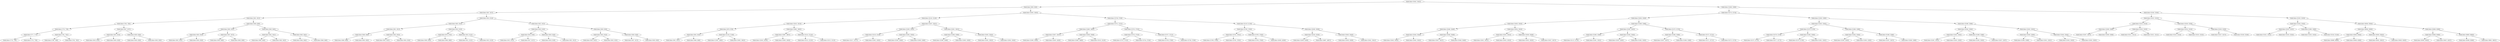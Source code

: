 digraph G{
1917939228 [label="Node{data=[5042, 5042]}"]
1917939228 -> 682865026
682865026 [label="Node{data=[930, 930]}"]
682865026 -> 1072017651
1072017651 [label="Node{data=[847, 847]}"]
1072017651 -> 476865690
476865690 [label="Node{data=[831, 831]}"]
476865690 -> 1706350725
1706350725 [label="Node{data=[783, 783]}"]
1706350725 -> 1346259472
1346259472 [label="Node{data=[779, 779]}"]
1346259472 -> 1120803532
1120803532 [label="Node{data=[777, 777]}"]
1120803532 -> 1031401147
1031401147 [label="Node{data=[776, 776]}"]
1120803532 -> 2127198561
2127198561 [label="Node{data=[778, 778]}"]
1346259472 -> 1552339554
1552339554 [label="Node{data=[781, 781]}"]
1552339554 -> 1856813892
1856813892 [label="Node{data=[780, 780]}"]
1552339554 -> 483560476
483560476 [label="Node{data=[782, 782]}"]
1706350725 -> 838795158
838795158 [label="Node{data=[827, 827]}"]
838795158 -> 1535192585
1535192585 [label="Node{data=[825, 825]}"]
1535192585 -> 1358743718
1358743718 [label="Node{data=[816, 816]}"]
1535192585 -> 1489378505
1489378505 [label="Node{data=[826, 826]}"]
838795158 -> 503466504
503466504 [label="Node{data=[829, 829]}"]
503466504 -> 1285676711
1285676711 [label="Node{data=[828, 828]}"]
503466504 -> 2058262125
2058262125 [label="Node{data=[830, 830]}"]
476865690 -> 308739493
308739493 [label="Node{data=[839, 839]}"]
308739493 -> 507029483
507029483 [label="Node{data=[835, 835]}"]
507029483 -> 1546524269
1546524269 [label="Node{data=[833, 833]}"]
1546524269 -> 1388183163
1388183163 [label="Node{data=[832, 832]}"]
1546524269 -> 1997781596
1997781596 [label="Node{data=[834, 834]}"]
507029483 -> 751787178
751787178 [label="Node{data=[837, 837]}"]
751787178 -> 8305184
8305184 [label="Node{data=[836, 836]}"]
751787178 -> 1024316018
1024316018 [label="Node{data=[838, 838]}"]
308739493 -> 1470516949
1470516949 [label="Node{data=[843, 843]}"]
1470516949 -> 31089287
31089287 [label="Node{data=[841, 841]}"]
31089287 -> 1954576166
1954576166 [label="Node{data=[840, 840]}"]
31089287 -> 659404166
659404166 [label="Node{data=[842, 842]}"]
1470516949 -> 1123587932
1123587932 [label="Node{data=[845, 845]}"]
1123587932 -> 283384798
283384798 [label="Node{data=[844, 844]}"]
1123587932 -> 1730832291
1730832291 [label="Node{data=[846, 846]}"]
1072017651 -> 755048261
755048261 [label="Node{data=[914, 914]}"]
755048261 -> 725954510
725954510 [label="Node{data=[855, 855]}"]
725954510 -> 458226579
458226579 [label="Node{data=[851, 851]}"]
458226579 -> 804032550
804032550 [label="Node{data=[849, 849]}"]
804032550 -> 171067817
171067817 [label="Node{data=[848, 848]}"]
804032550 -> 134954110
134954110 [label="Node{data=[850, 850]}"]
458226579 -> 1828511119
1828511119 [label="Node{data=[853, 853]}"]
1828511119 -> 660213142
660213142 [label="Node{data=[852, 852]}"]
1828511119 -> 1060992981
1060992981 [label="Node{data=[854, 854]}"]
725954510 -> 1845777536
1845777536 [label="Node{data=[910, 910]}"]
1845777536 -> 1679752298
1679752298 [label="Node{data=[874, 874]}"]
1679752298 -> 333409218
333409218 [label="Node{data=[856, 856]}"]
1679752298 -> 1200108979
1200108979 [label="Node{data=[909, 909]}"]
1845777536 -> 199547286
199547286 [label="Node{data=[912, 912]}"]
199547286 -> 403343660
403343660 [label="Node{data=[911, 911]}"]
199547286 -> 1885565076
1885565076 [label="Node{data=[913, 913]}"]
755048261 -> 1992353414
1992353414 [label="Node{data=[922, 922]}"]
1992353414 -> 1539680673
1539680673 [label="Node{data=[918, 918]}"]
1539680673 -> 399116316
399116316 [label="Node{data=[916, 916]}"]
399116316 -> 2093366689
2093366689 [label="Node{data=[915, 915]}"]
399116316 -> 222494825
222494825 [label="Node{data=[917, 917]}"]
1539680673 -> 2075998401
2075998401 [label="Node{data=[920, 920]}"]
2075998401 -> 1013990722
1013990722 [label="Node{data=[919, 919]}"]
2075998401 -> 1905675352
1905675352 [label="Node{data=[921, 921]}"]
1992353414 -> 1682131531
1682131531 [label="Node{data=[926, 926]}"]
1682131531 -> 1982471474
1982471474 [label="Node{data=[924, 924]}"]
1982471474 -> 1213074656
1213074656 [label="Node{data=[923, 923]}"]
1982471474 -> 192507197
192507197 [label="Node{data=[925, 925]}"]
1682131531 -> 1972793099
1972793099 [label="Node{data=[928, 928]}"]
1972793099 -> 1408450310
1408450310 [label="Node{data=[927, 927]}"]
1972793099 -> 1801588884
1801588884 [label="Node{data=[929, 929]}"]
682865026 -> 733124672
733124672 [label="Node{data=[3305, 3305]}"]
733124672 -> 1830437898
1830437898 [label="Node{data=[3216, 3216]}"]
1830437898 -> 668683680
668683680 [label="Node{data=[2610, 2610]}"]
668683680 -> 1556483967
1556483967 [label="Node{data=[978, 978]}"]
1556483967 -> 1661594687
1661594687 [label="Node{data=[932, 932]}"]
1661594687 -> 1552735808
1552735808 [label="Node{data=[931, 931]}"]
1661594687 -> 558313020
558313020 [label="Node{data=[948, 948]}"]
1556483967 -> 1301700764
1301700764 [label="Node{data=[2126, 2126]}"]
1301700764 -> 1632769285
1632769285 [label="Node{data=[1395, 1395]}"]
1301700764 -> 1528211889
1528211889 [label="Node{data=[2602, 2602]}"]
668683680 -> 1127762465
1127762465 [label="Node{data=[3062, 3062]}"]
1127762465 -> 1028931674
1028931674 [label="Node{data=[2897, 2897]}"]
1028931674 -> 1289715912
1289715912 [label="Node{data=[2618, 2618]}"]
1028931674 -> 585823171
585823171 [label="Node{data=[2930, 2930]}"]
1127762465 -> 595778813
595778813 [label="Node{data=[3214, 3214]}"]
595778813 -> 1011555911
1011555911 [label="Node{data=[3213, 3213]}"]
595778813 -> 203559110
203559110 [label="Node{data=[3215, 3215]}"]
1830437898 -> 2032373354
2032373354 [label="Node{data=[3297, 3297]}"]
2032373354 -> 1282658439
1282658439 [label="Node{data=[3293, 3293]}"]
1282658439 -> 674121320
674121320 [label="Node{data=[3218, 3218]}"]
674121320 -> 882300811
882300811 [label="Node{data=[3217, 3217]}"]
674121320 -> 1369657261
1369657261 [label="Node{data=[3292, 3292]}"]
1282658439 -> 59132662
59132662 [label="Node{data=[3295, 3295]}"]
59132662 -> 1497453032
1497453032 [label="Node{data=[3294, 3294]}"]
59132662 -> 1533669316
1533669316 [label="Node{data=[3296, 3296]}"]
2032373354 -> 276565283
276565283 [label="Node{data=[3301, 3301]}"]
276565283 -> 563880992
563880992 [label="Node{data=[3299, 3299]}"]
563880992 -> 1921122282
1921122282 [label="Node{data=[3298, 3298]}"]
563880992 -> 1711421873
1711421873 [label="Node{data=[3300, 3300]}"]
276565283 -> 384251207
384251207 [label="Node{data=[3303, 3303]}"]
384251207 -> 1452981919
1452981919 [label="Node{data=[3302, 3302]}"]
384251207 -> 723084553
723084553 [label="Node{data=[3304, 3304]}"]
733124672 -> 1554058858
1554058858 [label="Node{data=[3759, 3759]}"]
1554058858 -> 1933792692
1933792692 [label="Node{data=[3751, 3751]}"]
1933792692 -> 1890480901
1890480901 [label="Node{data=[3463, 3463]}"]
1890480901 -> 285176116
285176116 [label="Node{data=[3307, 3307]}"]
285176116 -> 1157230367
1157230367 [label="Node{data=[3306, 3306]}"]
285176116 -> 763296961
763296961 [label="Node{data=[3430, 3430]}"]
1890480901 -> 785093680
785093680 [label="Node{data=[3509, 3509]}"]
785093680 -> 1171662348
1171662348 [label="Node{data=[3480, 3480]}"]
785093680 -> 1323083966
1323083966 [label="Node{data=[3510, 3510]}"]
1933792692 -> 345951568
345951568 [label="Node{data=[3755, 3755]}"]
345951568 -> 1711710695
1711710695 [label="Node{data=[3753, 3753]}"]
1711710695 -> 311692653
311692653 [label="Node{data=[3752, 3752]}"]
1711710695 -> 967233241
967233241 [label="Node{data=[3754, 3754]}"]
345951568 -> 1529897200
1529897200 [label="Node{data=[3757, 3757]}"]
1529897200 -> 141224936
141224936 [label="Node{data=[3756, 3756]}"]
1529897200 -> 975659245
975659245 [label="Node{data=[3758, 3758]}"]
1554058858 -> 897102198
897102198 [label="Node{data=[4116, 4116]}"]
897102198 -> 1830252745
1830252745 [label="Node{data=[3763, 3763]}"]
1830252745 -> 855503656
855503656 [label="Node{data=[3761, 3761]}"]
855503656 -> 870112658
870112658 [label="Node{data=[3760, 3760]}"]
855503656 -> 1130310046
1130310046 [label="Node{data=[3762, 3762]}"]
1830252745 -> 362317828
362317828 [label="Node{data=[3765, 3765]}"]
362317828 -> 1210146092
1210146092 [label="Node{data=[3764, 3764]}"]
362317828 -> 499399159
499399159 [label="Node{data=[4059, 4059]}"]
897102198 -> 661516296
661516296 [label="Node{data=[5038, 5038]}"]
661516296 -> 1986303049
1986303049 [label="Node{data=[4230, 4230]}"]
1986303049 -> 879652756
879652756 [label="Node{data=[4206, 4206]}"]
1986303049 -> 140112751
140112751 [label="Node{data=[4987, 4987]}"]
661516296 -> 1081917404
1081917404 [label="Node{data=[5040, 5040]}"]
1081917404 -> 317238598
317238598 [label="Node{data=[5039, 5039]}"]
1081917404 -> 1430090304
1430090304 [label="Node{data=[5041, 5041]}"]
1917939228 -> 314056963
314056963 [label="Node{data=[5306, 5306]}"]
314056963 -> 933228247
933228247 [label="Node{data=[5274, 5274]}"]
933228247 -> 1615525887
1615525887 [label="Node{data=[5058, 5058]}"]
1615525887 -> 1591420612
1591420612 [label="Node{data=[5050, 5050]}"]
1591420612 -> 221815845
221815845 [label="Node{data=[5046, 5046]}"]
221815845 -> 1159272963
1159272963 [label="Node{data=[5044, 5044]}"]
1159272963 -> 1927018576
1927018576 [label="Node{data=[5043, 5043]}"]
1159272963 -> 1974537673
1974537673 [label="Node{data=[5045, 5045]}"]
221815845 -> 1029740246
1029740246 [label="Node{data=[5048, 5048]}"]
1029740246 -> 816073339
816073339 [label="Node{data=[5047, 5047]}"]
1029740246 -> 495992135
495992135 [label="Node{data=[5049, 5049]}"]
1591420612 -> 1622324345
1622324345 [label="Node{data=[5054, 5054]}"]
1622324345 -> 1507674271
1507674271 [label="Node{data=[5052, 5052]}"]
1507674271 -> 1270363725
1270363725 [label="Node{data=[5051, 5051]}"]
1507674271 -> 1474183288
1474183288 [label="Node{data=[5053, 5053]}"]
1622324345 -> 574236550
574236550 [label="Node{data=[5056, 5056]}"]
574236550 -> 294656750
294656750 [label="Node{data=[5055, 5055]}"]
574236550 -> 454057167
454057167 [label="Node{data=[5057, 5057]}"]
1615525887 -> 1047003733
1047003733 [label="Node{data=[5266, 5266]}"]
1047003733 -> 1293747209
1293747209 [label="Node{data=[5262, 5262]}"]
1293747209 -> 1548431406
1548431406 [label="Node{data=[5260, 5260]}"]
1548431406 -> 1160051020
1160051020 [label="Node{data=[5113, 5113]}"]
1548431406 -> 1000349975
1000349975 [label="Node{data=[5261, 5261]}"]
1293747209 -> 515393318
515393318 [label="Node{data=[5264, 5264]}"]
515393318 -> 469229215
469229215 [label="Node{data=[5263, 5263]}"]
515393318 -> 2038147636
2038147636 [label="Node{data=[5265, 5265]}"]
1047003733 -> 1130992789
1130992789 [label="Node{data=[5270, 5270]}"]
1130992789 -> 531921577
531921577 [label="Node{data=[5268, 5268]}"]
531921577 -> 974277862
974277862 [label="Node{data=[5267, 5267]}"]
531921577 -> 513567642
513567642 [label="Node{data=[5269, 5269]}"]
1130992789 -> 299796960
299796960 [label="Node{data=[5272, 5272]}"]
299796960 -> 763615296
763615296 [label="Node{data=[5271, 5271]}"]
299796960 -> 90100842
90100842 [label="Node{data=[5273, 5273]}"]
933228247 -> 2028191712
2028191712 [label="Node{data=[5290, 5290]}"]
2028191712 -> 496482453
496482453 [label="Node{data=[5282, 5282]}"]
496482453 -> 786768575
786768575 [label="Node{data=[5278, 5278]}"]
786768575 -> 1567317645
1567317645 [label="Node{data=[5276, 5276]}"]
1567317645 -> 949155455
949155455 [label="Node{data=[5275, 5275]}"]
1567317645 -> 409051880
409051880 [label="Node{data=[5277, 5277]}"]
786768575 -> 529959809
529959809 [label="Node{data=[5280, 5280]}"]
529959809 -> 403579336
403579336 [label="Node{data=[5279, 5279]}"]
529959809 -> 922750392
922750392 [label="Node{data=[5281, 5281]}"]
496482453 -> 576954194
576954194 [label="Node{data=[5286, 5286]}"]
576954194 -> 151179804
151179804 [label="Node{data=[5284, 5284]}"]
151179804 -> 1617666709
1617666709 [label="Node{data=[5283, 5283]}"]
151179804 -> 1462836973
1462836973 [label="Node{data=[5285, 5285]}"]
576954194 -> 1771475542
1771475542 [label="Node{data=[5288, 5288]}"]
1771475542 -> 1989881674
1989881674 [label="Node{data=[5287, 5287]}"]
1771475542 -> 1264145414
1264145414 [label="Node{data=[5289, 5289]}"]
2028191712 -> 348192246
348192246 [label="Node{data=[5298, 5298]}"]
348192246 -> 1234815258
1234815258 [label="Node{data=[5294, 5294]}"]
1234815258 -> 1725386268
1725386268 [label="Node{data=[5292, 5292]}"]
1725386268 -> 1731190692
1731190692 [label="Node{data=[5291, 5291]}"]
1725386268 -> 1955836410
1955836410 [label="Node{data=[5293, 5293]}"]
1234815258 -> 1933928299
1933928299 [label="Node{data=[5296, 5296]}"]
1933928299 -> 792621233
792621233 [label="Node{data=[5295, 5295]}"]
1933928299 -> 922048525
922048525 [label="Node{data=[5297, 5297]}"]
348192246 -> 1602233160
1602233160 [label="Node{data=[5302, 5302]}"]
1602233160 -> 119957996
119957996 [label="Node{data=[5300, 5300]}"]
119957996 -> 1531001409
1531001409 [label="Node{data=[5299, 5299]}"]
119957996 -> 1206400020
1206400020 [label="Node{data=[5301, 5301]}"]
1602233160 -> 422368706
422368706 [label="Node{data=[5304, 5304]}"]
422368706 -> 770811394
770811394 [label="Node{data=[5303, 5303]}"]
422368706 -> 2133852879
2133852879 [label="Node{data=[5305, 5305]}"]
314056963 -> 2046742953
2046742953 [label="Node{data=[5330, 5330]}"]
2046742953 -> 109283729
109283729 [label="Node{data=[5322, 5322]}"]
109283729 -> 652410613
652410613 [label="Node{data=[5310, 5310]}"]
652410613 -> 1497085596
1497085596 [label="Node{data=[5308, 5308]}"]
1497085596 -> 1447516043
1447516043 [label="Node{data=[5307, 5307]}"]
1497085596 -> 1284674515
1284674515 [label="Node{data=[5309, 5309]}"]
652410613 -> 2100746722
2100746722 [label="Node{data=[5320, 5320]}"]
2100746722 -> 2034048910
2034048910 [label="Node{data=[5311, 5311]}"]
2100746722 -> 363521069
363521069 [label="Node{data=[5321, 5321]}"]
109283729 -> 1300160832
1300160832 [label="Node{data=[5326, 5326]}"]
1300160832 -> 114084036
114084036 [label="Node{data=[5324, 5324]}"]
114084036 -> 396130044
396130044 [label="Node{data=[5323, 5323]}"]
114084036 -> 1431663534
1431663534 [label="Node{data=[5325, 5325]}"]
1300160832 -> 1864101029
1864101029 [label="Node{data=[5328, 5328]}"]
1864101029 -> 259097450
259097450 [label="Node{data=[5327, 5327]}"]
1864101029 -> 2075013102
2075013102 [label="Node{data=[5329, 5329]}"]
2046742953 -> 93907766
93907766 [label="Node{data=[5535, 5535]}"]
93907766 -> 894845412
894845412 [label="Node{data=[5334, 5334]}"]
894845412 -> 910163703
910163703 [label="Node{data=[5332, 5332]}"]
910163703 -> 1021605505
1021605505 [label="Node{data=[5331, 5331]}"]
910163703 -> 2120739696
2120739696 [label="Node{data=[5333, 5333]}"]
894845412 -> 2042223673
2042223673 [label="Node{data=[5380, 5380]}"]
2042223673 -> 817384895
817384895 [label="Node{data=[5335, 5335]}"]
2042223673 -> 804742487
804742487 [label="Node{data=[5518, 5518]}"]
93907766 -> 1854551986
1854551986 [label="Node{data=[6594, 6594]}"]
1854551986 -> 1508210254
1508210254 [label="Node{data=[6590, 6590]}"]
1508210254 -> 734141816
734141816 [label="Node{data=[6584, 6584]}"]
734141816 -> 1066076298
1066076298 [label="Node{data=[6066, 6066]}"]
734141816 -> 8626030
8626030 [label="Node{data=[6589, 6589]}"]
1508210254 -> 1923534390
1923534390 [label="Node{data=[6592, 6592]}"]
1923534390 -> 1228158151
1228158151 [label="Node{data=[6591, 6591]}"]
1923534390 -> 782023219
782023219 [label="Node{data=[6593, 6593]}"]
1854551986 -> 855128161
855128161 [label="Node{data=[6598, 6598]}"]
855128161 -> 1986758518
1986758518 [label="Node{data=[6596, 6596]}"]
1986758518 -> 512821104
512821104 [label="Node{data=[6595, 6595]}"]
1986758518 -> 1435990963
1435990963 [label="Node{data=[6597, 6597]}"]
855128161 -> 652175952
652175952 [label="Node{data=[6600, 6600]}"]
652175952 -> 203758026
203758026 [label="Node{data=[6599, 6599]}"]
652175952 -> 446248377
446248377 [label="Node{data=[6601, 6601]}"]
}